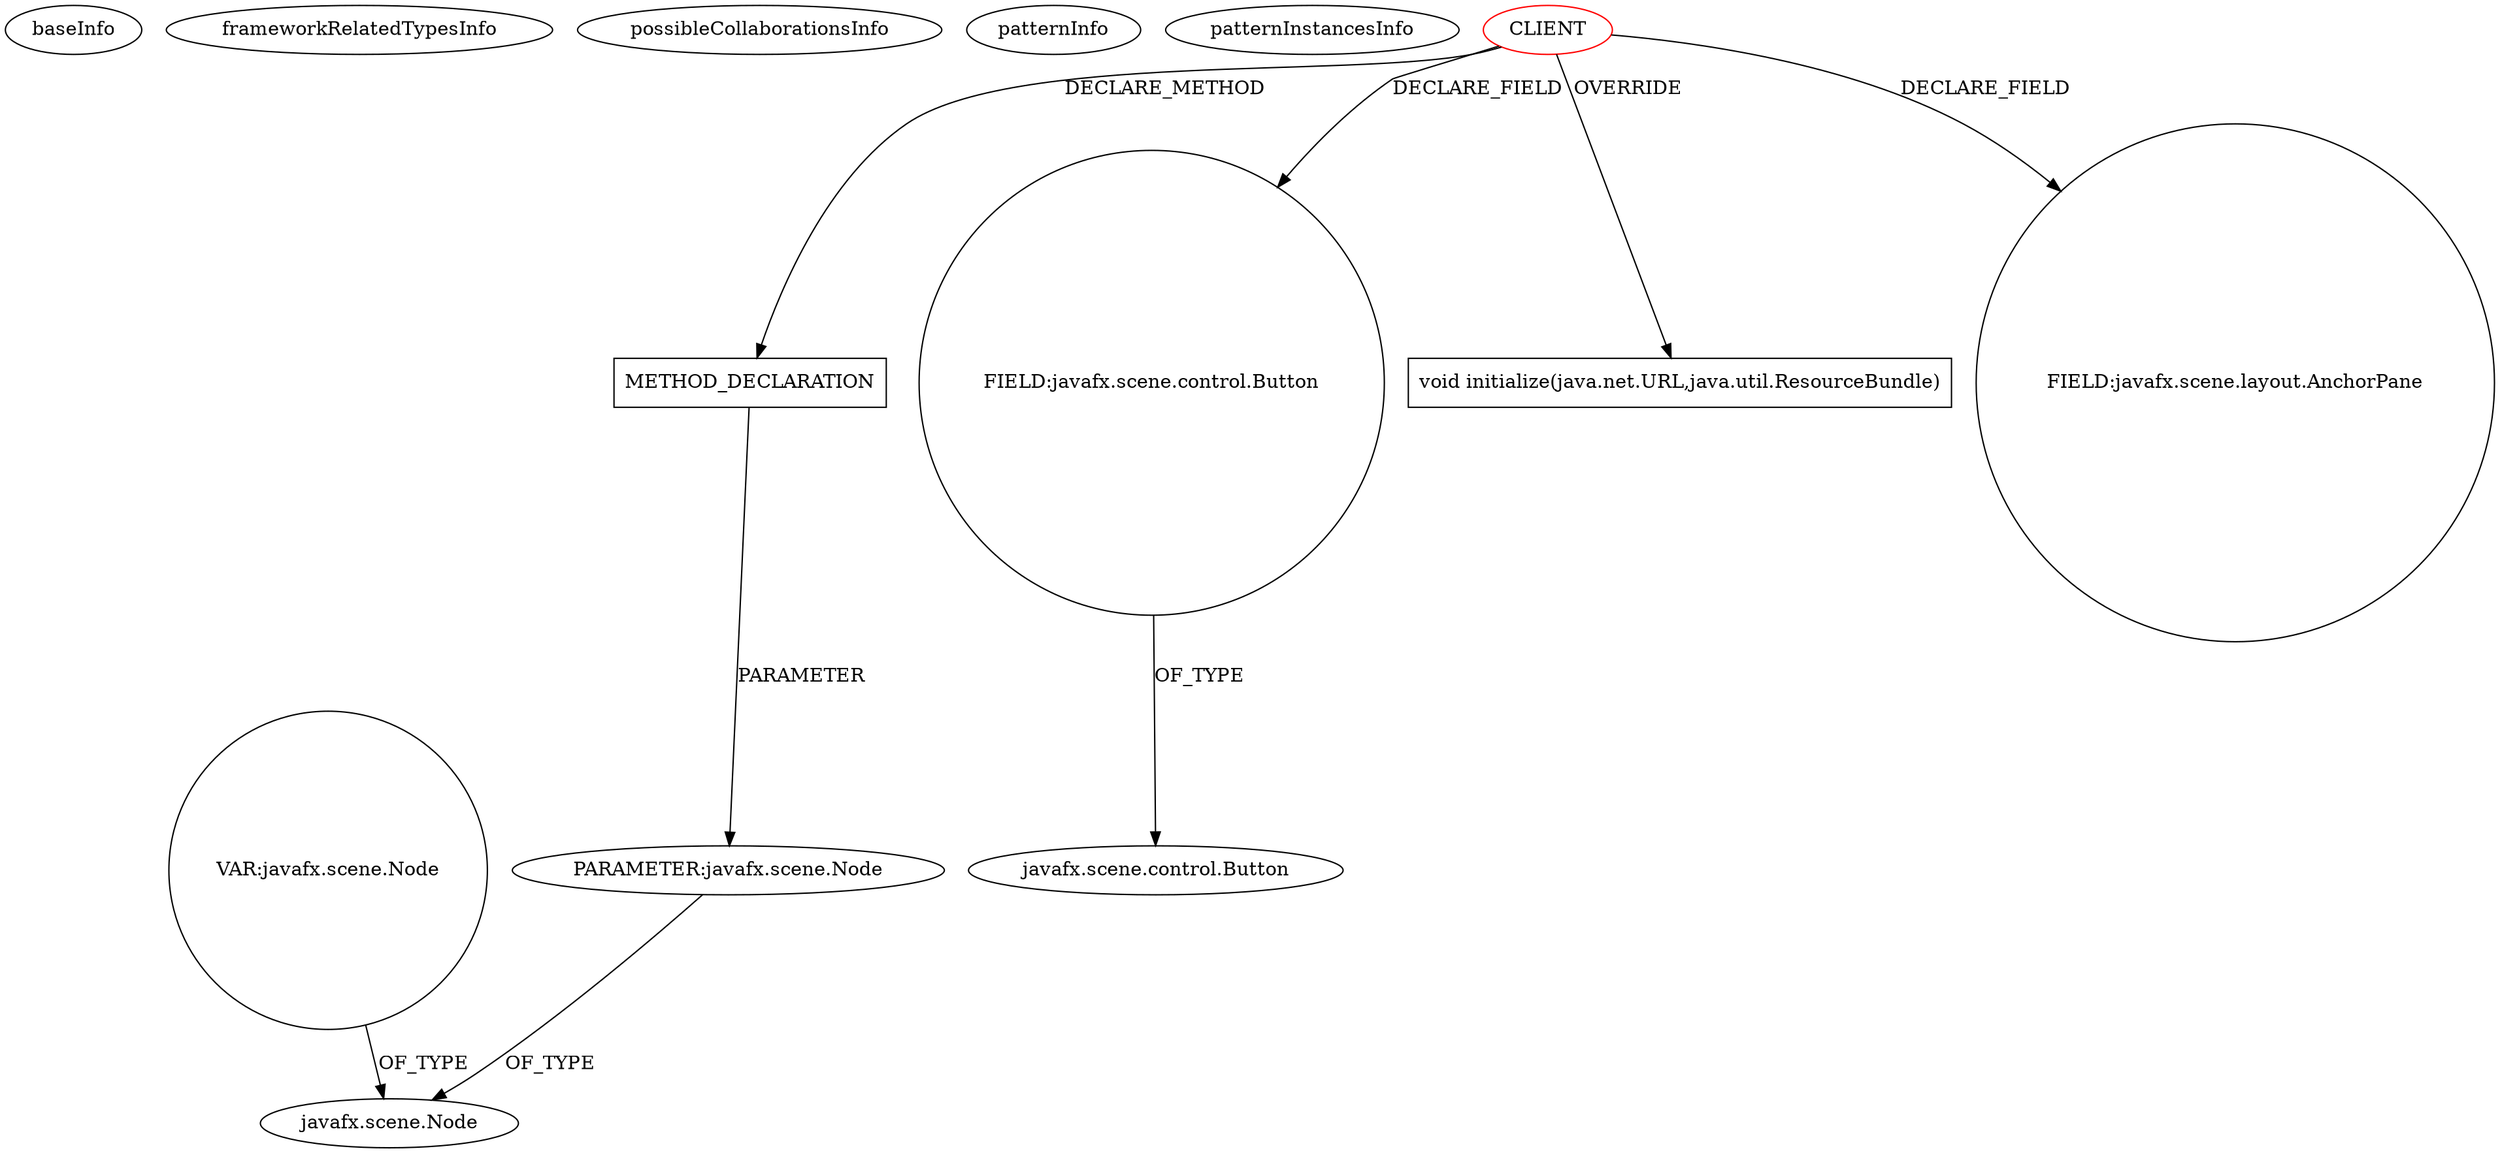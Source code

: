 digraph {
baseInfo[graphId=3261,category="pattern",isAnonymous=false,possibleRelation=false]
frameworkRelatedTypesInfo[]
possibleCollaborationsInfo[]
patternInfo[frequency=2.0,patternRootClient=0]
patternInstancesInfo[0="hock323-eventManager~/hock323-eventManager/EventManager-master/src/eventManager/controller/EventSelectionDialogController.java~EventSelectionDialogController~2934",1="ajithkp560-quizmaster~/ajithkp560-quizmaster/quizmaster-master/QuizProgram_SRC/QuizProgram/src/quizprogram/SampleController.java~SampleController~1753"]
279[label="PARAMETER:javafx.scene.Node",vertexType="PARAMETER_DECLARATION",isFrameworkType=false]
278[label="METHOD_DECLARATION",vertexType="CLIENT_METHOD_DECLARATION",isFrameworkType=false,shape=box]
0[label="CLIENT",vertexType="ROOT_CLIENT_CLASS_DECLARATION",isFrameworkType=false,color=red]
22[label="FIELD:javafx.scene.control.Button",vertexType="FIELD_DECLARATION",isFrameworkType=false,shape=circle]
30[label="void initialize(java.net.URL,java.util.ResourceBundle)",vertexType="OVERRIDING_METHOD_DECLARATION",isFrameworkType=false,shape=box]
2[label="FIELD:javafx.scene.layout.AnchorPane",vertexType="FIELD_DECLARATION",isFrameworkType=false,shape=circle]
23[label="javafx.scene.control.Button",vertexType="FRAMEWORK_CLASS_TYPE",isFrameworkType=false]
46[label="javafx.scene.Node",vertexType="FRAMEWORK_CLASS_TYPE",isFrameworkType=false]
215[label="VAR:javafx.scene.Node",vertexType="VARIABLE_EXPRESION",isFrameworkType=false,shape=circle]
0->278[label="DECLARE_METHOD"]
0->30[label="OVERRIDE"]
0->2[label="DECLARE_FIELD"]
22->23[label="OF_TYPE"]
215->46[label="OF_TYPE"]
278->279[label="PARAMETER"]
279->46[label="OF_TYPE"]
0->22[label="DECLARE_FIELD"]
}
